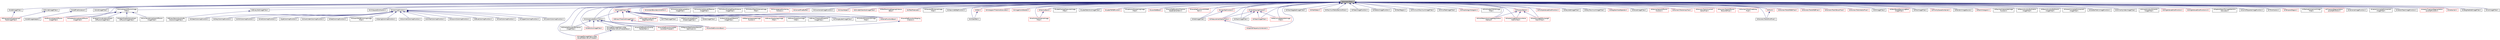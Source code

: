 digraph "itkNumericTraits.h"
{
 // LATEX_PDF_SIZE
  edge [fontname="Helvetica",fontsize="10",labelfontname="Helvetica",labelfontsize="10"];
  node [fontname="Helvetica",fontsize="10",shape=record];
  Node1 [label="itkNumericTraits.h",height=0.2,width=0.4,color="black", fillcolor="grey75", style="filled", fontcolor="black",tooltip=" "];
  Node1 -> Node2 [dir="back",color="midnightblue",fontsize="10",style="solid",fontname="Helvetica"];
  Node2 [label="itkAddImageFilter.h",height=0.2,width=0.4,color="black", fillcolor="white", style="filled",URL="$itkAddImageFilter_8h.html",tooltip=" "];
  Node2 -> Node3 [dir="back",color="midnightblue",fontsize="10",style="solid",fontname="Helvetica"];
  Node3 [label="itkExponentialDisplacement\lFieldImageFilter.h",height=0.2,width=0.4,color="red", fillcolor="white", style="filled",URL="$itkExponentialDisplacementFieldImageFilter_8h.html",tooltip=" "];
  Node1 -> Node6 [dir="back",color="midnightblue",fontsize="10",style="solid",fontname="Helvetica"];
  Node6 [label="itkAddPixelAccessor.h",height=0.2,width=0.4,color="black", fillcolor="white", style="filled",URL="$itkAddPixelAccessor_8h.html",tooltip=" "];
  Node6 -> Node7 [dir="back",color="midnightblue",fontsize="10",style="solid",fontname="Helvetica"];
  Node7 [label="itkAddImageAdaptor.h",height=0.2,width=0.4,color="black", fillcolor="white", style="filled",URL="$itkAddImageAdaptor_8h.html",tooltip=" "];
  Node1 -> Node8 [dir="back",color="midnightblue",fontsize="10",style="solid",fontname="Helvetica"];
  Node8 [label="itkAndImageFilter.h",height=0.2,width=0.4,color="black", fillcolor="white", style="filled",URL="$itkAndImageFilter_8h.html",tooltip=" "];
  Node1 -> Node9 [dir="back",color="midnightblue",fontsize="10",style="solid",fontname="Helvetica"];
  Node9 [label="itkAnisotropicDiffusionImage\lFilter.h",height=0.2,width=0.4,color="black", fillcolor="white", style="filled",URL="$itkAnisotropicDiffusionImageFilter_8h.html",tooltip=" "];
  Node9 -> Node10 [dir="back",color="midnightblue",fontsize="10",style="solid",fontname="Helvetica"];
  Node10 [label="itkCurvatureAnisotropicDiffusion\lImageFilter.h",height=0.2,width=0.4,color="black", fillcolor="white", style="filled",URL="$itkCurvatureAnisotropicDiffusionImageFilter_8h.html",tooltip=" "];
  Node9 -> Node11 [dir="back",color="midnightblue",fontsize="10",style="solid",fontname="Helvetica"];
  Node11 [label="itkGPUAnisotropicDiffusion\lImageFilter.h",height=0.2,width=0.4,color="red", fillcolor="white", style="filled",URL="$itkGPUAnisotropicDiffusionImageFilter_8h.html",tooltip=" "];
  Node9 -> Node14 [dir="back",color="midnightblue",fontsize="10",style="solid",fontname="Helvetica"];
  Node14 [label="itkGradientAnisotropicDiffusion\lImageFilter.h",height=0.2,width=0.4,color="red", fillcolor="white", style="filled",URL="$itkGradientAnisotropicDiffusionImageFilter_8h.html",tooltip=" "];
  Node9 -> Node15 [dir="back",color="midnightblue",fontsize="10",style="solid",fontname="Helvetica"];
  Node15 [label="itkVectorCurvatureAnisotropic\lDiffusionImageFilter.h",height=0.2,width=0.4,color="black", fillcolor="white", style="filled",URL="$itkVectorCurvatureAnisotropicDiffusionImageFilter_8h.html",tooltip=" "];
  Node9 -> Node16 [dir="back",color="midnightblue",fontsize="10",style="solid",fontname="Helvetica"];
  Node16 [label="itkVectorGradientAnisotropic\lDiffusionImageFilter.h",height=0.2,width=0.4,color="black", fillcolor="white", style="filled",URL="$itkVectorGradientAnisotropicDiffusionImageFilter_8h.html",tooltip=" "];
  Node1 -> Node17 [dir="back",color="midnightblue",fontsize="10",style="solid",fontname="Helvetica"];
  Node17 [label="itkBinaryNotImageFilter.h",height=0.2,width=0.4,color="black", fillcolor="white", style="filled",URL="$itkBinaryNotImageFilter_8h.html",tooltip=" "];
  Node17 -> Node18 [dir="back",color="midnightblue",fontsize="10",style="solid",fontname="Helvetica"];
  Node18 [label="itkBinaryReconstructionBy\lErosionImageFilter.h",height=0.2,width=0.4,color="black", fillcolor="white", style="filled",URL="$itkBinaryReconstructionByErosionImageFilter_8h.html",tooltip=" "];
  Node1 -> Node19 [dir="back",color="midnightblue",fontsize="10",style="solid",fontname="Helvetica"];
  Node19 [label="itkChiSquareDistribution.h",height=0.2,width=0.4,color="black", fillcolor="white", style="filled",URL="$itkChiSquareDistribution_8h.html",tooltip=" "];
  Node1 -> Node20 [dir="back",color="midnightblue",fontsize="10",style="solid",fontname="Helvetica"];
  Node20 [label="itkColormapFunction.h",height=0.2,width=0.4,color="black", fillcolor="white", style="filled",URL="$itkColormapFunction_8h.html",tooltip=" "];
  Node20 -> Node21 [dir="back",color="midnightblue",fontsize="10",style="solid",fontname="Helvetica"];
  Node21 [label="itkAutumnColormapFunction.h",height=0.2,width=0.4,color="black", fillcolor="white", style="filled",URL="$itkAutumnColormapFunction_8h.html",tooltip=" "];
  Node20 -> Node22 [dir="back",color="midnightblue",fontsize="10",style="solid",fontname="Helvetica"];
  Node22 [label="itkBlueColormapFunction.h",height=0.2,width=0.4,color="black", fillcolor="white", style="filled",URL="$itkBlueColormapFunction_8h.html",tooltip=" "];
  Node20 -> Node23 [dir="back",color="midnightblue",fontsize="10",style="solid",fontname="Helvetica"];
  Node23 [label="itkCoolColormapFunction.h",height=0.2,width=0.4,color="black", fillcolor="white", style="filled",URL="$itkCoolColormapFunction_8h.html",tooltip=" "];
  Node20 -> Node24 [dir="back",color="midnightblue",fontsize="10",style="solid",fontname="Helvetica"];
  Node24 [label="itkCopperColormapFunction.h",height=0.2,width=0.4,color="black", fillcolor="white", style="filled",URL="$itkCopperColormapFunction_8h.html",tooltip=" "];
  Node20 -> Node25 [dir="back",color="midnightblue",fontsize="10",style="solid",fontname="Helvetica"];
  Node25 [label="itkCustomColormapFunction.h",height=0.2,width=0.4,color="black", fillcolor="white", style="filled",URL="$itkCustomColormapFunction_8h.html",tooltip=" "];
  Node20 -> Node26 [dir="back",color="midnightblue",fontsize="10",style="solid",fontname="Helvetica"];
  Node26 [label="itkGreenColormapFunction.h",height=0.2,width=0.4,color="black", fillcolor="white", style="filled",URL="$itkGreenColormapFunction_8h.html",tooltip=" "];
  Node20 -> Node27 [dir="back",color="midnightblue",fontsize="10",style="solid",fontname="Helvetica"];
  Node27 [label="itkGreyColormapFunction.h",height=0.2,width=0.4,color="black", fillcolor="white", style="filled",URL="$itkGreyColormapFunction_8h.html",tooltip=" "];
  Node20 -> Node28 [dir="back",color="midnightblue",fontsize="10",style="solid",fontname="Helvetica"];
  Node28 [label="itkHSVColormapFunction.h",height=0.2,width=0.4,color="black", fillcolor="white", style="filled",URL="$itkHSVColormapFunction_8h.html",tooltip=" "];
  Node20 -> Node29 [dir="back",color="midnightblue",fontsize="10",style="solid",fontname="Helvetica"];
  Node29 [label="itkHotColormapFunction.h",height=0.2,width=0.4,color="black", fillcolor="white", style="filled",URL="$itkHotColormapFunction_8h.html",tooltip=" "];
  Node20 -> Node30 [dir="back",color="midnightblue",fontsize="10",style="solid",fontname="Helvetica"];
  Node30 [label="itkJetColormapFunction.h",height=0.2,width=0.4,color="black", fillcolor="white", style="filled",URL="$itkJetColormapFunction_8h.html",tooltip=" "];
  Node20 -> Node31 [dir="back",color="midnightblue",fontsize="10",style="solid",fontname="Helvetica"];
  Node31 [label="itkOverUnderColormapFunction.h",height=0.2,width=0.4,color="black", fillcolor="white", style="filled",URL="$itkOverUnderColormapFunction_8h.html",tooltip=" "];
  Node20 -> Node32 [dir="back",color="midnightblue",fontsize="10",style="solid",fontname="Helvetica"];
  Node32 [label="itkRedColormapFunction.h",height=0.2,width=0.4,color="black", fillcolor="white", style="filled",URL="$itkRedColormapFunction_8h.html",tooltip=" "];
  Node20 -> Node33 [dir="back",color="midnightblue",fontsize="10",style="solid",fontname="Helvetica"];
  Node33 [label="itkScalarToRGBColormapImage\lFilter.h",height=0.2,width=0.4,color="black", fillcolor="white", style="filled",URL="$itkScalarToRGBColormapImageFilter_8h.html",tooltip=" "];
  Node20 -> Node34 [dir="back",color="midnightblue",fontsize="10",style="solid",fontname="Helvetica"];
  Node34 [label="itkSpringColormapFunction.h",height=0.2,width=0.4,color="black", fillcolor="white", style="filled",URL="$itkSpringColormapFunction_8h.html",tooltip=" "];
  Node20 -> Node35 [dir="back",color="midnightblue",fontsize="10",style="solid",fontname="Helvetica"];
  Node35 [label="itkSummerColormapFunction.h",height=0.2,width=0.4,color="black", fillcolor="white", style="filled",URL="$itkSummerColormapFunction_8h.html",tooltip=" "];
  Node20 -> Node36 [dir="back",color="midnightblue",fontsize="10",style="solid",fontname="Helvetica"];
  Node36 [label="itkWinterColormapFunction.h",height=0.2,width=0.4,color="black", fillcolor="white", style="filled",URL="$itkWinterColormapFunction_8h.html",tooltip=" "];
  Node1 -> Node37 [dir="back",color="midnightblue",fontsize="10",style="solid",fontname="Helvetica"];
  Node37 [label="itkCompensatedSummation.h",height=0.2,width=0.4,color="black", fillcolor="white", style="filled",URL="$itkCompensatedSummation_8h.html",tooltip=" "];
  Node37 -> Node38 [dir="back",color="midnightblue",fontsize="10",style="solid",fontname="Helvetica"];
  Node38 [label="itkDirectedHausdorffDistance\lImageFilter.h",height=0.2,width=0.4,color="black", fillcolor="white", style="filled",URL="$itkDirectedHausdorffDistanceImageFilter_8h.html",tooltip=" "];
  Node37 -> Node39 [dir="back",color="midnightblue",fontsize="10",style="solid",fontname="Helvetica"];
  Node39 [label="itkImageToImageMetricv4Get\lValueAndDerivativeThreaderBase.h",height=0.2,width=0.4,color="black", fillcolor="white", style="filled",URL="$itkImageToImageMetricv4GetValueAndDerivativeThreaderBase_8h.html",tooltip=" "];
  Node39 -> Node40 [dir="back",color="midnightblue",fontsize="10",style="solid",fontname="Helvetica"];
  Node40 [label="itkImageToImageMetricv4Get\lValueAndDerivativeThreader.h",height=0.2,width=0.4,color="red", fillcolor="white", style="filled",URL="$itkImageToImageMetricv4GetValueAndDerivativeThreader_8h.html",tooltip=" "];
  Node37 -> Node60 [dir="back",color="midnightblue",fontsize="10",style="solid",fontname="Helvetica"];
  Node60 [label="itkLevelSetEquationOverlap\lPenaltyTerm.h",height=0.2,width=0.4,color="black", fillcolor="white", style="filled",URL="$itkLevelSetEquationOverlapPenaltyTerm_8h.html",tooltip=" "];
  Node37 -> Node61 [dir="back",color="midnightblue",fontsize="10",style="solid",fontname="Helvetica"];
  Node61 [label="itkLevelSetEvolutionUpdate\lLevelSetsThreader.h",height=0.2,width=0.4,color="red", fillcolor="white", style="filled",URL="$itkLevelSetEvolutionUpdateLevelSetsThreader_8h.html",tooltip=" "];
  Node37 -> Node63 [dir="back",color="midnightblue",fontsize="10",style="solid",fontname="Helvetica"];
  Node63 [label="itkRegularStepGradientDescent\lOptimizerv4.h",height=0.2,width=0.4,color="black", fillcolor="white", style="filled",URL="$itkRegularStepGradientDescentOptimizerv4_8h.html",tooltip=" "];
  Node37 -> Node64 [dir="back",color="midnightblue",fontsize="10",style="solid",fontname="Helvetica"];
  Node64 [label="itkStatisticsImageFilter.h",height=0.2,width=0.4,color="red", fillcolor="white", style="filled",URL="$itkStatisticsImageFilter_8h.html",tooltip=" "];
  Node1 -> Node66 [dir="back",color="midnightblue",fontsize="10",style="solid",fontname="Helvetica"];
  Node66 [label="itkConceptChecking.h",height=0.2,width=0.4,color="red", fillcolor="white", style="filled",URL="$itkConceptChecking_8h.html",tooltip=" "];
  Node66 -> Node67 [dir="back",color="midnightblue",fontsize="10",style="solid",fontname="Helvetica"];
  Node67 [label="itkAbsImageFilter.h",height=0.2,width=0.4,color="black", fillcolor="white", style="filled",URL="$itkAbsImageFilter_8h.html",tooltip=" "];
  Node66 -> Node68 [dir="back",color="midnightblue",fontsize="10",style="solid",fontname="Helvetica"];
  Node68 [label="itkAbsoluteValueDifference\lImageFilter.h",height=0.2,width=0.4,color="black", fillcolor="white", style="filled",URL="$itkAbsoluteValueDifferenceImageFilter_8h.html",tooltip=" "];
  Node66 -> Node69 [dir="back",color="midnightblue",fontsize="10",style="solid",fontname="Helvetica"];
  Node69 [label="itkBSplineInterpolateImage\lFunction.h",height=0.2,width=0.4,color="red", fillcolor="white", style="filled",URL="$itkBSplineInterpolateImageFunction_8h.html",tooltip=" "];
  Node66 -> Node91 [dir="back",color="midnightblue",fontsize="10",style="solid",fontname="Helvetica"];
  Node91 [label="itkBinaryMorphologyImage\lFilter.h",height=0.2,width=0.4,color="red", fillcolor="white", style="filled",URL="$itkBinaryMorphologyImageFilter_8h.html",tooltip=" "];
  Node66 -> Node95 [dir="back",color="midnightblue",fontsize="10",style="solid",fontname="Helvetica"];
  Node95 [label="itkBinaryProjectionImage\lFilter.h",height=0.2,width=0.4,color="black", fillcolor="white", style="filled",URL="$itkBinaryProjectionImageFilter_8h.html",tooltip=" "];
  Node66 -> Node96 [dir="back",color="midnightblue",fontsize="10",style="solid",fontname="Helvetica"];
  Node96 [label="itkBinaryThresholdImageFilter.h",height=0.2,width=0.4,color="red", fillcolor="white", style="filled",URL="$itkBinaryThresholdImageFilter_8h.html",tooltip=" "];
  Node96 -> Node101 [dir="back",color="midnightblue",fontsize="10",style="solid",fontname="Helvetica"];
  Node101 [label="itkLevelSetEvolutionBase.h",height=0.2,width=0.4,color="red", fillcolor="white", style="filled",URL="$itkLevelSetEvolutionBase_8h.html",tooltip=" "];
  Node66 -> Node103 [dir="back",color="midnightblue",fontsize="10",style="solid",fontname="Helvetica"];
  Node103 [label="itkBinaryThresholdProjection\lImageFilter.h",height=0.2,width=0.4,color="black", fillcolor="white", style="filled",URL="$itkBinaryThresholdProjectionImageFilter_8h.html",tooltip=" "];
  Node66 -> Node104 [dir="back",color="midnightblue",fontsize="10",style="solid",fontname="Helvetica"];
  Node104 [label="itkChangeLabelImageFilter.h",height=0.2,width=0.4,color="black", fillcolor="white", style="filled",URL="$itkChangeLabelImageFilter_8h.html",tooltip=" "];
  Node66 -> Node37 [dir="back",color="midnightblue",fontsize="10",style="solid",fontname="Helvetica"];
  Node66 -> Node105 [dir="back",color="midnightblue",fontsize="10",style="solid",fontname="Helvetica"];
  Node105 [label="itkContourExtractor2DImage\lFilter.h",height=0.2,width=0.4,color="black", fillcolor="white", style="filled",URL="$itkContourExtractor2DImageFilter_8h.html",tooltip=" "];
  Node66 -> Node106 [dir="back",color="midnightblue",fontsize="10",style="solid",fontname="Helvetica"];
  Node106 [label="itkDiscreteCurvatureQuad\lEdgeMeshFilter.h",height=0.2,width=0.4,color="red", fillcolor="white", style="filled",URL="$itkDiscreteCurvatureQuadEdgeMeshFilter_8h.html",tooltip=" "];
  Node66 -> Node112 [dir="back",color="midnightblue",fontsize="10",style="solid",fontname="Helvetica"];
  Node112 [label="itkFFTPadImageFilter.h",height=0.2,width=0.4,color="black", fillcolor="white", style="filled",URL="$itkFFTPadImageFilter_8h.html",tooltip=" "];
  Node66 -> Node93 [dir="back",color="midnightblue",fontsize="10",style="solid",fontname="Helvetica"];
  Node93 [label="itkFastIncrementalBinary\lDilateImageFilter.h",height=0.2,width=0.4,color="black", fillcolor="white", style="filled",URL="$itkFastIncrementalBinaryDilateImageFilter_8h.html",tooltip=" "];
  Node66 -> Node666 [dir="back",color="midnightblue",fontsize="10",style="solid",fontname="Helvetica"];
  Node666 [label="itkKernelFunctionBase.h",height=0.2,width=0.4,color="red", fillcolor="white", style="filled",URL="$itkKernelFunctionBase_8h.html",tooltip=" "];
  Node1 -> Node971 [dir="back",color="midnightblue",fontsize="10",style="solid",fontname="Helvetica"];
  Node971 [label="itkConstantBoundaryCondition.h",height=0.2,width=0.4,color="red", fillcolor="white", style="filled",URL="$itkConstantBoundaryCondition_8h.html",tooltip=" "];
  Node1 -> Node344 [dir="back",color="midnightblue",fontsize="10",style="solid",fontname="Helvetica"];
  Node344 [label="itkConstrainedValueAddition\lImageFilter.h",height=0.2,width=0.4,color="black", fillcolor="white", style="filled",URL="$itkConstrainedValueAdditionImageFilter_8h.html",tooltip=" "];
  Node1 -> Node345 [dir="back",color="midnightblue",fontsize="10",style="solid",fontname="Helvetica"];
  Node345 [label="itkConstrainedValueDifference\lImageFilter.h",height=0.2,width=0.4,color="black", fillcolor="white", style="filled",URL="$itkConstrainedValueDifferenceImageFilter_8h.html",tooltip=" "];
  Node1 -> Node233 [dir="back",color="midnightblue",fontsize="10",style="solid",fontname="Helvetica"];
  Node233 [label="itkContourDirectedMeanDistance\lImageFilter.h",height=0.2,width=0.4,color="black", fillcolor="white", style="filled",URL="$itkContourDirectedMeanDistanceImageFilter_8h.html",tooltip=" "];
  Node1 -> Node234 [dir="back",color="midnightblue",fontsize="10",style="solid",fontname="Helvetica"];
  Node234 [label="itkContourMeanDistanceImage\lFilter.h",height=0.2,width=0.4,color="black", fillcolor="white", style="filled",URL="$itkContourMeanDistanceImageFilter_8h.html",tooltip=" "];
  Node1 -> Node1361 [dir="back",color="midnightblue",fontsize="10",style="solid",fontname="Helvetica"];
  Node1361 [label="itkConvergenceMonitoring\lFunction.h",height=0.2,width=0.4,color="red", fillcolor="white", style="filled",URL="$itkConvergenceMonitoringFunction_8h.html",tooltip=" "];
  Node1 -> Node1363 [dir="back",color="midnightblue",fontsize="10",style="solid",fontname="Helvetica"];
  Node1363 [label="itkConvertPixelBuffer.h",height=0.2,width=0.4,color="red", fillcolor="white", style="filled",URL="$itkConvertPixelBuffer_8h.html",tooltip=" "];
  Node1 -> Node926 [dir="back",color="midnightblue",fontsize="10",style="solid",fontname="Helvetica"];
  Node926 [label="itkCovarianceImageFunction.h",height=0.2,width=0.4,color="black", fillcolor="white", style="filled",URL="$itkCovarianceImageFunction_8h.html",tooltip=" "];
  Node1 -> Node1366 [dir="back",color="midnightblue",fontsize="10",style="solid",fontname="Helvetica"];
  Node1366 [label="itkCrossHelper.h",height=0.2,width=0.4,color="red", fillcolor="white", style="filled",URL="$itkCrossHelper_8h.html",tooltip=" "];
  Node1 -> Node38 [dir="back",color="midnightblue",fontsize="10",style="solid",fontname="Helvetica"];
  Node1 -> Node346 [dir="back",color="midnightblue",fontsize="10",style="solid",fontname="Helvetica"];
  Node346 [label="itkDivideImageFilter.h",height=0.2,width=0.4,color="black", fillcolor="white", style="filled",URL="$itkDivideImageFilter_8h.html",tooltip=" "];
  Node346 -> Node3 [dir="back",color="midnightblue",fontsize="10",style="solid",fontname="Helvetica"];
  Node1 -> Node347 [dir="back",color="midnightblue",fontsize="10",style="solid",fontname="Helvetica"];
  Node347 [label="itkDivideOrZeroOutImageFilter.h",height=0.2,width=0.4,color="red", fillcolor="white", style="filled",URL="$itkDivideOrZeroOutImageFilter_8h.html",tooltip=" "];
  Node1 -> Node120 [dir="back",color="midnightblue",fontsize="10",style="solid",fontname="Helvetica"];
  Node120 [label="itkFastMarchingStoppingCriterion\lBase.h",height=0.2,width=0.4,color="red", fillcolor="white", style="filled",URL="$itkFastMarchingStoppingCriterionBase_8h.html",tooltip=" "];
  Node1 -> Node11 [dir="back",color="midnightblue",fontsize="10",style="solid",fontname="Helvetica"];
  Node1 -> Node1371 [dir="back",color="midnightblue",fontsize="10",style="solid",fontname="Helvetica"];
  Node1371 [label="itkGTestPredicate.h",height=0.2,width=0.4,color="red", fillcolor="white", style="filled",URL="$itkGTestPredicate_8h.html",tooltip=" "];
  Node1 -> Node316 [dir="back",color="midnightblue",fontsize="10",style="solid",fontname="Helvetica"];
  Node316 [label="itkHausdorffDistanceImage\lFilter.h",height=0.2,width=0.4,color="black", fillcolor="white", style="filled",URL="$itkHausdorffDistanceImageFilter_8h.html",tooltip=" "];
  Node1 -> Node128 [dir="back",color="midnightblue",fontsize="10",style="solid",fontname="Helvetica"];
  Node128 [label="itkHeavisideStepFunction.h",height=0.2,width=0.4,color="black", fillcolor="white", style="filled",URL="$itkHeavisideStepFunction_8h.html",tooltip=" "];
  Node1 -> Node1255 [dir="back",color="midnightblue",fontsize="10",style="solid",fontname="Helvetica"];
  Node1255 [label="itkHilbertPath.h",height=0.2,width=0.4,color="black", fillcolor="white", style="filled",URL="$itkHilbertPath_8h.html",tooltip=" "];
  Node1 -> Node1372 [dir="back",color="midnightblue",fontsize="10",style="solid",fontname="Helvetica"];
  Node1372 [label="itkHistogramThresholdCalculator.h",height=0.2,width=0.4,color="red", fillcolor="white", style="filled",URL="$itkHistogramThresholdCalculator_8h.html",tooltip=" "];
  Node1 -> Node794 [dir="back",color="midnightblue",fontsize="10",style="solid",fontname="Helvetica"];
  Node794 [label="itkImageConstIterator.h",height=0.2,width=0.4,color="red", fillcolor="white", style="filled",URL="$itkImageConstIterator_8h.html",tooltip=" "];
  Node1 -> Node40 [dir="back",color="midnightblue",fontsize="10",style="solid",fontname="Helvetica"];
  Node1 -> Node498 [dir="back",color="midnightblue",fontsize="10",style="solid",fontname="Helvetica"];
  Node498 [label="itkIsoContourDistanceImage\lFilter.h",height=0.2,width=0.4,color="red", fillcolor="white", style="filled",URL="$itkIsoContourDistanceImageFilter_8h.html",tooltip=" "];
  Node1 -> Node666 [dir="back",color="midnightblue",fontsize="10",style="solid",fontname="Helvetica"];
  Node1 -> Node857 [dir="back",color="midnightblue",fontsize="10",style="solid",fontname="Helvetica"];
  Node857 [label="itkLabelOverlapMeasuresImage\lFilter.h",height=0.2,width=0.4,color="black", fillcolor="white", style="filled",URL="$itkLabelOverlapMeasuresImageFilter_8h.html",tooltip=" "];
  Node1 -> Node858 [dir="back",color="midnightblue",fontsize="10",style="solid",fontname="Helvetica"];
  Node858 [label="itkLabelStatisticsImageFilter.h",height=0.2,width=0.4,color="black", fillcolor="white", style="filled",URL="$itkLabelStatisticsImageFilter_8h.html",tooltip=" "];
  Node1 -> Node1384 [dir="back",color="midnightblue",fontsize="10",style="solid",fontname="Helvetica"];
  Node1384 [label="itkLabelToRGBFunctor.h",height=0.2,width=0.4,color="red", fillcolor="white", style="filled",URL="$itkLabelToRGBFunctor_8h.html",tooltip=" "];
  Node1 -> Node565 [dir="back",color="midnightblue",fontsize="10",style="solid",fontname="Helvetica"];
  Node565 [label="itkLaplacianSharpeningImage\lFilter.h",height=0.2,width=0.4,color="black", fillcolor="white", style="filled",URL="$itkLaplacianSharpeningImageFilter_8h.html",tooltip=" "];
  Node1 -> Node1126 [dir="back",color="midnightblue",fontsize="10",style="solid",fontname="Helvetica"];
  Node1126 [label="itkLevelSetBase.h",height=0.2,width=0.4,color="red", fillcolor="white", style="filled",URL="$itkLevelSetBase_8h.html",tooltip=" "];
  Node1 -> Node135 [dir="back",color="midnightblue",fontsize="10",style="solid",fontname="Helvetica"];
  Node135 [label="itkLevelSetEquationChanAnd\lVeseExternalTerm.h",height=0.2,width=0.4,color="black", fillcolor="white", style="filled",URL="$itkLevelSetEquationChanAndVeseExternalTerm_8h.html",tooltip=" "];
  Node1 -> Node101 [dir="back",color="midnightblue",fontsize="10",style="solid",fontname="Helvetica"];
  Node1 -> Node1385 [dir="back",color="midnightblue",fontsize="10",style="solid",fontname="Helvetica"];
  Node1385 [label="itkLevelSetEvolutionStopping\lCriterion.h",height=0.2,width=0.4,color="red", fillcolor="white", style="filled",URL="$itkLevelSetEvolutionStoppingCriterion_8h.html",tooltip=" "];
  Node1385 -> Node101 [dir="back",color="midnightblue",fontsize="10",style="solid",fontname="Helvetica"];
  Node1 -> Node735 [dir="back",color="midnightblue",fontsize="10",style="solid",fontname="Helvetica"];
  Node735 [label="itkLevelSetFunctionWithRefit\lTerm.h",height=0.2,width=0.4,color="red", fillcolor="white", style="filled",URL="$itkLevelSetFunctionWithRefitTerm_8h.html",tooltip=" "];
  Node1 -> Node1109 [dir="back",color="midnightblue",fontsize="10",style="solid",fontname="Helvetica"];
  Node1109 [label="itkLogicOpsFunctors.h",height=0.2,width=0.4,color="red", fillcolor="white", style="filled",URL="$itkLogicOpsFunctors_8h.html",tooltip=" "];
  Node1109 -> Node456 [dir="back",color="midnightblue",fontsize="10",style="solid",fontname="Helvetica"];
  Node456 [label="itkNotImageFilter.h",height=0.2,width=0.4,color="black", fillcolor="white", style="filled",URL="$itkNotImageFilter_8h.html",tooltip=" "];
  Node1 -> Node352 [dir="back",color="midnightblue",fontsize="10",style="solid",fontname="Helvetica"];
  Node352 [label="itkMaskImageFilter.h",height=0.2,width=0.4,color="black", fillcolor="white", style="filled",URL="$itkMaskImageFilter_8h.html",tooltip=" "];
  Node1 -> Node353 [dir="back",color="midnightblue",fontsize="10",style="solid",fontname="Helvetica"];
  Node353 [label="itkMaskNegatedImageFilter.h",height=0.2,width=0.4,color="black", fillcolor="white", style="filled",URL="$itkMaskNegatedImageFilter_8h.html",tooltip=" "];
  Node1 -> Node1387 [dir="back",color="midnightblue",fontsize="10",style="solid",fontname="Helvetica"];
  Node1387 [label="itkMathDetail.h",height=0.2,width=0.4,color="red", fillcolor="white", style="filled",URL="$itkMathDetail_8h.html",tooltip=" "];
  Node1 -> Node1388 [dir="back",color="midnightblue",fontsize="10",style="solid",fontname="Helvetica"];
  Node1388 [label="itkMaximumRatioDecisionRule.h",height=0.2,width=0.4,color="black", fillcolor="white", style="filled",URL="$itkMaximumRatioDecisionRule_8h.html",tooltip=" "];
  Node1 -> Node215 [dir="back",color="midnightblue",fontsize="10",style="solid",fontname="Helvetica"];
  Node215 [label="itkMeanImageFilter.h",height=0.2,width=0.4,color="red", fillcolor="white", style="filled",URL="$itkMeanImageFilter_8h.html",tooltip=" "];
  Node1 -> Node935 [dir="back",color="midnightblue",fontsize="10",style="solid",fontname="Helvetica"];
  Node935 [label="itkMeanImageFunction.h",height=0.2,width=0.4,color="black", fillcolor="white", style="filled",URL="$itkMeanImageFunction_8h.html",tooltip=" "];
  Node1 -> Node1151 [dir="back",color="midnightblue",fontsize="10",style="solid",fontname="Helvetica"];
  Node1151 [label="itkMeasurementVectorTraits.h",height=0.2,width=0.4,color="red", fillcolor="white", style="filled",URL="$itkMeasurementVectorTraits_8h.html",tooltip=" "];
  Node1151 -> Node1187 [dir="back",color="midnightblue",fontsize="10",style="solid",fontname="Helvetica"];
  Node1187 [label="itkSparseFrequencyContainer2.h",height=0.2,width=0.4,color="red", fillcolor="white", style="filled",URL="$itkSparseFrequencyContainer2_8h.html",tooltip=" "];
  Node1 -> Node936 [dir="back",color="midnightblue",fontsize="10",style="solid",fontname="Helvetica"];
  Node936 [label="itkMedianImageFunction.h",height=0.2,width=0.4,color="black", fillcolor="white", style="filled",URL="$itkMedianImageFunction_8h.html",tooltip=" "];
  Node1 -> Node1389 [dir="back",color="midnightblue",fontsize="10",style="solid",fontname="Helvetica"];
  Node1389 [label="itkMeshRegion.h",height=0.2,width=0.4,color="black", fillcolor="white", style="filled",URL="$itkMeshRegion_8h.html",tooltip=" "];
  Node1 -> Node859 [dir="back",color="midnightblue",fontsize="10",style="solid",fontname="Helvetica"];
  Node859 [label="itkMinimumMaximumImageFilter.h",height=0.2,width=0.4,color="black", fillcolor="white", style="filled",URL="$itkMinimumMaximumImageFilter_8h.html",tooltip=" "];
  Node1 -> Node591 [dir="back",color="midnightblue",fontsize="10",style="solid",fontname="Helvetica"];
  Node591 [label="itkMirrorPadImageFilter.h",height=0.2,width=0.4,color="black", fillcolor="white", style="filled",URL="$itkMirrorPadImageFilter_8h.html",tooltip=" "];
  Node1 -> Node1390 [dir="back",color="midnightblue",fontsize="10",style="solid",fontname="Helvetica"];
  Node1390 [label="itkMorphologyHistogram.h",height=0.2,width=0.4,color="red", fillcolor="white", style="filled",URL="$itkMorphologyHistogram_8h.html",tooltip=" "];
  Node1 -> Node574 [dir="back",color="midnightblue",fontsize="10",style="solid",fontname="Helvetica"];
  Node574 [label="itkMultiLabelSTAPLEImage\lFilter.h",height=0.2,width=0.4,color="black", fillcolor="white", style="filled",URL="$itkMultiLabelSTAPLEImageFilter_8h.html",tooltip=" "];
  Node1 -> Node86 [dir="back",color="midnightblue",fontsize="10",style="solid",fontname="Helvetica"];
  Node86 [label="itkMultiResolutionImageRegistration\lMethod.h",height=0.2,width=0.4,color="red", fillcolor="white", style="filled",URL="$itkMultiResolutionImageRegistrationMethod_8h.html",tooltip=" "];
  Node1 -> Node1392 [dir="back",color="midnightblue",fontsize="10",style="solid",fontname="Helvetica"];
  Node1392 [label="itkMultipleValuedCostFunction.h",height=0.2,width=0.4,color="red", fillcolor="white", style="filled",URL="$itkMultipleValuedCostFunction_8h.html",tooltip=" "];
  Node1 -> Node1399 [dir="back",color="midnightblue",fontsize="10",style="solid",fontname="Helvetica"];
  Node1399 [label="itkNarrowBand.h",height=0.2,width=0.4,color="red", fillcolor="white", style="filled",URL="$itkNarrowBand_8h.html",tooltip=" "];
  Node1399 -> Node498 [dir="back",color="midnightblue",fontsize="10",style="solid",fontname="Helvetica"];
  Node1 -> Node398 [dir="back",color="midnightblue",fontsize="10",style="solid",fontname="Helvetica"];
  Node398 [label="itkNaryAddImageFilter.h",height=0.2,width=0.4,color="black", fillcolor="white", style="filled",URL="$itkNaryAddImageFilter_8h.html",tooltip=" "];
  Node1 -> Node399 [dir="back",color="midnightblue",fontsize="10",style="solid",fontname="Helvetica"];
  Node399 [label="itkNaryMaximumImageFilter.h",height=0.2,width=0.4,color="black", fillcolor="white", style="filled",URL="$itkNaryMaximumImageFilter_8h.html",tooltip=" "];
  Node1 -> Node1265 [dir="back",color="midnightblue",fontsize="10",style="solid",fontname="Helvetica"];
  Node1265 [label="itkNeighborhoodOperator.h",height=0.2,width=0.4,color="red", fillcolor="white", style="filled",URL="$itkNeighborhoodOperator_8h.html",tooltip=" "];
  Node1 -> Node217 [dir="back",color="midnightblue",fontsize="10",style="solid",fontname="Helvetica"];
  Node217 [label="itkNoiseImageFilter.h",height=0.2,width=0.4,color="black", fillcolor="white", style="filled",URL="$itkNoiseImageFilter_8h.html",tooltip=" "];
  Node1 -> Node727 [dir="back",color="midnightblue",fontsize="10",style="solid",fontname="Helvetica"];
  Node727 [label="itkNormalVectorDiffusion\lFunction.h",height=0.2,width=0.4,color="red", fillcolor="white", style="filled",URL="$itkNormalVectorDiffusionFunction_8h.html",tooltip=" "];
  Node1 -> Node456 [dir="back",color="midnightblue",fontsize="10",style="solid",fontname="Helvetica"];
  Node1 -> Node1400 [dir="back",color="midnightblue",fontsize="10",style="solid",fontname="Helvetica"];
  Node1400 [label="itkNumericTraitsArrayPixel.h",height=0.2,width=0.4,color="red", fillcolor="white", style="filled",URL="$itkNumericTraitsArrayPixel_8h.html",tooltip=" "];
  Node1 -> Node1401 [dir="back",color="midnightblue",fontsize="10",style="solid",fontname="Helvetica"];
  Node1401 [label="itkNumericTraitsCovariant\lVectorPixel.h",height=0.2,width=0.4,color="red", fillcolor="white", style="filled",URL="$itkNumericTraitsCovariantVectorPixel_8h.html",tooltip=" "];
  Node1 -> Node1213 [dir="back",color="midnightblue",fontsize="10",style="solid",fontname="Helvetica"];
  Node1213 [label="itkNumericTraitsDiffusion\lTensor3DPixel.h",height=0.2,width=0.4,color="red", fillcolor="white", style="filled",URL="$itkNumericTraitsDiffusionTensor3DPixel_8h.html",tooltip=" "];
  Node1 -> Node1405 [dir="back",color="midnightblue",fontsize="10",style="solid",fontname="Helvetica"];
  Node1405 [label="itkNumericTraitsFixedArray\lPixel.h",height=0.2,width=0.4,color="red", fillcolor="white", style="filled",URL="$itkNumericTraitsFixedArrayPixel_8h.html",tooltip=" "];
  Node1 -> Node1301 [dir="back",color="midnightblue",fontsize="10",style="solid",fontname="Helvetica"];
  Node1301 [label="itkNumericTraitsPointPixel.h",height=0.2,width=0.4,color="black", fillcolor="white", style="filled",URL="$itkNumericTraitsPointPixel_8h.html",tooltip=" "];
  Node1 -> Node1349 [dir="back",color="midnightblue",fontsize="10",style="solid",fontname="Helvetica"];
  Node1349 [label="itkNumericTraitsRGBAPixel.h",height=0.2,width=0.4,color="red", fillcolor="white", style="filled",URL="$itkNumericTraitsRGBAPixel_8h.html",tooltip=" "];
  Node1 -> Node1355 [dir="back",color="midnightblue",fontsize="10",style="solid",fontname="Helvetica"];
  Node1355 [label="itkNumericTraitsRGBPixel.h",height=0.2,width=0.4,color="red", fillcolor="white", style="filled",URL="$itkNumericTraitsRGBPixel_8h.html",tooltip=" "];
  Node1 -> Node1232 [dir="back",color="midnightblue",fontsize="10",style="solid",fontname="Helvetica"];
  Node1232 [label="itkNumericTraitsTensorPixel.h",height=0.2,width=0.4,color="red", fillcolor="white", style="filled",URL="$itkNumericTraitsTensorPixel_8h.html",tooltip=" "];
  Node1 -> Node1408 [dir="back",color="midnightblue",fontsize="10",style="solid",fontname="Helvetica"];
  Node1408 [label="itkNumericTraitsVectorPixel.h",height=0.2,width=0.4,color="red", fillcolor="white", style="filled",URL="$itkNumericTraitsVectorPixel_8h.html",tooltip=" "];
  Node1 -> Node358 [dir="back",color="midnightblue",fontsize="10",style="solid",fontname="Helvetica"];
  Node358 [label="itkOrImageFilter.h",height=0.2,width=0.4,color="black", fillcolor="white", style="filled",URL="$itkOrImageFilter_8h.html",tooltip=" "];
  Node1 -> Node594 [dir="back",color="midnightblue",fontsize="10",style="solid",fontname="Helvetica"];
  Node594 [label="itkPatchBasedDenoisingBase\lImageFilter.h",height=0.2,width=0.4,color="red", fillcolor="white", style="filled",URL="$itkPatchBasedDenoisingBaseImageFilter_8h.html",tooltip=" "];
  Node1 -> Node1254 [dir="back",color="midnightblue",fontsize="10",style="solid",fontname="Helvetica"];
  Node1254 [label="itkPath.h",height=0.2,width=0.4,color="red", fillcolor="white", style="filled",URL="$itkPath_8h.html",tooltip=" "];
  Node1254 -> Node1255 [dir="back",color="midnightblue",fontsize="10",style="solid",fontname="Helvetica"];
  Node1 -> Node1276 [dir="back",color="midnightblue",fontsize="10",style="solid",fontname="Helvetica"];
  Node1276 [label="itkPoint.h",height=0.2,width=0.4,color="red", fillcolor="white", style="filled",URL="$itkPoint_8h.html",tooltip=" "];
  Node1276 -> Node1301 [dir="back",color="midnightblue",fontsize="10",style="solid",fontname="Helvetica"];
  Node1 -> Node359 [dir="back",color="midnightblue",fontsize="10",style="solid",fontname="Helvetica"];
  Node359 [label="itkPowImageFilter.h",height=0.2,width=0.4,color="black", fillcolor="white", style="filled",URL="$itkPowImageFilter_8h.html",tooltip=" "];
  Node1 -> Node1413 [dir="back",color="midnightblue",fontsize="10",style="solid",fontname="Helvetica"];
  Node1413 [label="itkPriorityQueueContainer.h",height=0.2,width=0.4,color="red", fillcolor="white", style="filled",URL="$itkPriorityQueueContainer_8h.html",tooltip=" "];
  Node1 -> Node1415 [dir="back",color="midnightblue",fontsize="10",style="solid",fontname="Helvetica"];
  Node1415 [label="itkProcessObject.h",height=0.2,width=0.4,color="red", fillcolor="white", style="filled",URL="$itkProcessObject_8h.html",tooltip=" "];
  Node1415 -> Node86 [dir="back",color="midnightblue",fontsize="10",style="solid",fontname="Helvetica"];
  Node1415 -> Node900 [dir="back",color="midnightblue",fontsize="10",style="solid",fontname="Helvetica"];
  Node900 [label="itkScalarImageToCooccurrence\lMatrixFilter.h",height=0.2,width=0.4,color="red", fillcolor="white", style="filled",URL="$itkScalarImageToCooccurrenceMatrixFilter_8h.html",tooltip=" "];
  Node1415 -> Node902 [dir="back",color="midnightblue",fontsize="10",style="solid",fontname="Helvetica"];
  Node902 [label="itkScalarImageToRunLength\lMatrixFilter.h",height=0.2,width=0.4,color="red", fillcolor="white", style="filled",URL="$itkScalarImageToRunLengthMatrixFilter_8h.html",tooltip=" "];
  Node1 -> Node872 [dir="back",color="midnightblue",fontsize="10",style="solid",fontname="Helvetica"];
  Node872 [label="itkRandomImageSource.h",height=0.2,width=0.4,color="black", fillcolor="white", style="filled",URL="$itkRandomImageSource_8h.html",tooltip=" "];
  Node1 -> Node1454 [dir="back",color="midnightblue",fontsize="10",style="solid",fontname="Helvetica"];
  Node1454 [label="itkRankHistogram.h",height=0.2,width=0.4,color="red", fillcolor="white", style="filled",URL="$itkRankHistogram_8h.html",tooltip=" "];
  Node1 -> Node933 [dir="back",color="midnightblue",fontsize="10",style="solid",fontname="Helvetica"];
  Node933 [label="itkRayCastInterpolateImage\lFunction.h",height=0.2,width=0.4,color="black", fillcolor="white", style="filled",URL="$itkRayCastInterpolateImageFunction_8h.html",tooltip=" "];
  Node1 -> Node611 [dir="back",color="midnightblue",fontsize="10",style="solid",fontname="Helvetica"];
  Node611 [label="itkReconstructionByDilation\lImageFilter.h",height=0.2,width=0.4,color="black", fillcolor="white", style="filled",URL="$itkReconstructionByDilationImageFilter_8h.html",tooltip=" "];
  Node1 -> Node612 [dir="back",color="midnightblue",fontsize="10",style="solid",fontname="Helvetica"];
  Node612 [label="itkReconstructionByErosion\lImageFilter.h",height=0.2,width=0.4,color="black", fillcolor="white", style="filled",URL="$itkReconstructionByErosionImageFilter_8h.html",tooltip=" "];
  Node1 -> Node406 [dir="back",color="midnightblue",fontsize="10",style="solid",fontname="Helvetica"];
  Node406 [label="itkRecursiveSeparableImage\lFilter.h",height=0.2,width=0.4,color="red", fillcolor="white", style="filled",URL="$itkRecursiveSeparableImageFilter_8h.html",tooltip=" "];
  Node1 -> Node626 [dir="back",color="midnightblue",fontsize="10",style="solid",fontname="Helvetica"];
  Node626 [label="itkScalarConnectedComponent\lImageFilter.h",height=0.2,width=0.4,color="black", fillcolor="white", style="filled",URL="$itkScalarConnectedComponentImageFilter_8h.html",tooltip=" "];
  Node1 -> Node900 [dir="back",color="midnightblue",fontsize="10",style="solid",fontname="Helvetica"];
  Node1 -> Node902 [dir="back",color="midnightblue",fontsize="10",style="solid",fontname="Helvetica"];
  Node1 -> Node939 [dir="back",color="midnightblue",fontsize="10",style="solid",fontname="Helvetica"];
  Node939 [label="itkScatterMatrixImageFunction.h",height=0.2,width=0.4,color="black", fillcolor="white", style="filled",URL="$itkScatterMatrixImageFunction_8h.html",tooltip=" "];
  Node1 -> Node632 [dir="back",color="midnightblue",fontsize="10",style="solid",fontname="Helvetica"];
  Node632 [label="itkSimilarityIndexImageFilter.h",height=0.2,width=0.4,color="black", fillcolor="white", style="filled",URL="$itkSimilarityIndexImageFilter_8h.html",tooltip=" "];
  Node1 -> Node218 [dir="back",color="midnightblue",fontsize="10",style="solid",fontname="Helvetica"];
  Node218 [label="itkSimpleContourExtractor\lImageFilter.h",height=0.2,width=0.4,color="black", fillcolor="white", style="filled",URL="$itkSimpleContourExtractorImageFilter_8h.html",tooltip=" "];
  Node1 -> Node1455 [dir="back",color="midnightblue",fontsize="10",style="solid",fontname="Helvetica"];
  Node1455 [label="itkSingleValuedCostFunction.h",height=0.2,width=0.4,color="red", fillcolor="white", style="filled",URL="$itkSingleValuedCostFunction_8h.html",tooltip=" "];
  Node1 -> Node1469 [dir="back",color="midnightblue",fontsize="10",style="solid",fontname="Helvetica"];
  Node1469 [label="itkSingleValuedCostFunctionv4.h",height=0.2,width=0.4,color="red", fillcolor="white", style="filled",URL="$itkSingleValuedCostFunctionv4_8h.html",tooltip=" "];
  Node1 -> Node1187 [dir="back",color="midnightblue",fontsize="10",style="solid",fontname="Helvetica"];
  Node1 -> Node1178 [dir="back",color="midnightblue",fontsize="10",style="solid",fontname="Helvetica"];
  Node1178 [label="itkSpatialObjectToImageStatistics\lCalculator.h",height=0.2,width=0.4,color="black", fillcolor="white", style="filled",URL="$itkSpatialObjectToImageStatisticsCalculator_8h.html",tooltip=" "];
  Node1 -> Node64 [dir="back",color="midnightblue",fontsize="10",style="solid",fontname="Helvetica"];
  Node1 -> Node940 [dir="back",color="midnightblue",fontsize="10",style="solid",fontname="Helvetica"];
  Node940 [label="itkSumOfSquaresImageFunction.h",height=0.2,width=0.4,color="black", fillcolor="white", style="filled",URL="$itkSumOfSquaresImageFunction_8h.html",tooltip=" "];
  Node1 -> Node1470 [dir="back",color="midnightblue",fontsize="10",style="solid",fontname="Helvetica"];
  Node1470 [label="itkTDistribution.h",height=0.2,width=0.4,color="black", fillcolor="white", style="filled",URL="$itkTDistribution_8h.html",tooltip=" "];
  Node1 -> Node1471 [dir="back",color="midnightblue",fontsize="10",style="solid",fontname="Helvetica"];
  Node1471 [label="itkTemporalRegion.h",height=0.2,width=0.4,color="red", fillcolor="white", style="filled",URL="$itkTemporalRegion_8h.html",tooltip=" "];
  Node1 -> Node638 [dir="back",color="midnightblue",fontsize="10",style="solid",fontname="Helvetica"];
  Node638 [label="itkTestingComparisonImage\lFilter.h",height=0.2,width=0.4,color="black", fillcolor="white", style="filled",URL="$itkTestingComparisonImageFilter_8h.html",tooltip=" "];
  Node1 -> Node448 [dir="back",color="midnightblue",fontsize="10",style="solid",fontname="Helvetica"];
  Node448 [label="itkThresholdSegmentation\lLevelSetFunction.h",height=0.2,width=0.4,color="red", fillcolor="white", style="filled",URL="$itkThresholdSegmentationLevelSetFunction_8h.html",tooltip=" "];
  Node1 -> Node1473 [dir="back",color="midnightblue",fontsize="10",style="solid",fontname="Helvetica"];
  Node1473 [label="itkVariableLengthVector.h",height=0.2,width=0.4,color="red", fillcolor="white", style="filled",URL="$itkVariableLengthVector_8h.html",tooltip=" "];
  Node1473 -> Node352 [dir="back",color="midnightblue",fontsize="10",style="solid",fontname="Helvetica"];
  Node1473 -> Node215 [dir="back",color="midnightblue",fontsize="10",style="solid",fontname="Helvetica"];
  Node1473 -> Node1151 [dir="back",color="midnightblue",fontsize="10",style="solid",fontname="Helvetica"];
  Node1473 -> Node406 [dir="back",color="midnightblue",fontsize="10",style="solid",fontname="Helvetica"];
  Node1 -> Node941 [dir="back",color="midnightblue",fontsize="10",style="solid",fontname="Helvetica"];
  Node941 [label="itkVarianceImageFunction.h",height=0.2,width=0.4,color="black", fillcolor="white", style="filled",URL="$itkVarianceImageFunction_8h.html",tooltip=" "];
  Node1 -> Node627 [dir="back",color="midnightblue",fontsize="10",style="solid",fontname="Helvetica"];
  Node627 [label="itkVectorConnectedComponent\lImageFilter.h",height=0.2,width=0.4,color="black", fillcolor="white", style="filled",URL="$itkVectorConnectedComponentImageFilter_8h.html",tooltip=" "];
  Node1 -> Node946 [dir="back",color="midnightblue",fontsize="10",style="solid",fontname="Helvetica"];
  Node946 [label="itkVectorMeanImageFunction.h",height=0.2,width=0.4,color="black", fillcolor="white", style="filled",URL="$itkVectorMeanImageFunction_8h.html",tooltip=" "];
  Node1 -> Node449 [dir="back",color="midnightblue",fontsize="10",style="solid",fontname="Helvetica"];
  Node449 [label="itkVectorThresholdSegmentation\lLevelSetFunction.h",height=0.2,width=0.4,color="red", fillcolor="white", style="filled",URL="$itkVectorThresholdSegmentationLevelSetFunction_8h.html",tooltip=" "];
  Node1 -> Node1476 [dir="back",color="midnightblue",fontsize="10",style="solid",fontname="Helvetica"];
  Node1476 [label="itkVertexCell.h",height=0.2,width=0.4,color="red", fillcolor="white", style="filled",URL="$itkVertexCell_8h.html",tooltip=" "];
  Node1 -> Node362 [dir="back",color="midnightblue",fontsize="10",style="solid",fontname="Helvetica"];
  Node362 [label="itkWeightedAddImageFilter.h",height=0.2,width=0.4,color="black", fillcolor="white", style="filled",URL="$itkWeightedAddImageFilter_8h.html",tooltip=" "];
  Node1 -> Node363 [dir="back",color="midnightblue",fontsize="10",style="solid",fontname="Helvetica"];
  Node363 [label="itkXorImageFilter.h",height=0.2,width=0.4,color="black", fillcolor="white", style="filled",URL="$itkXorImageFilter_8h.html",tooltip=" "];
}
